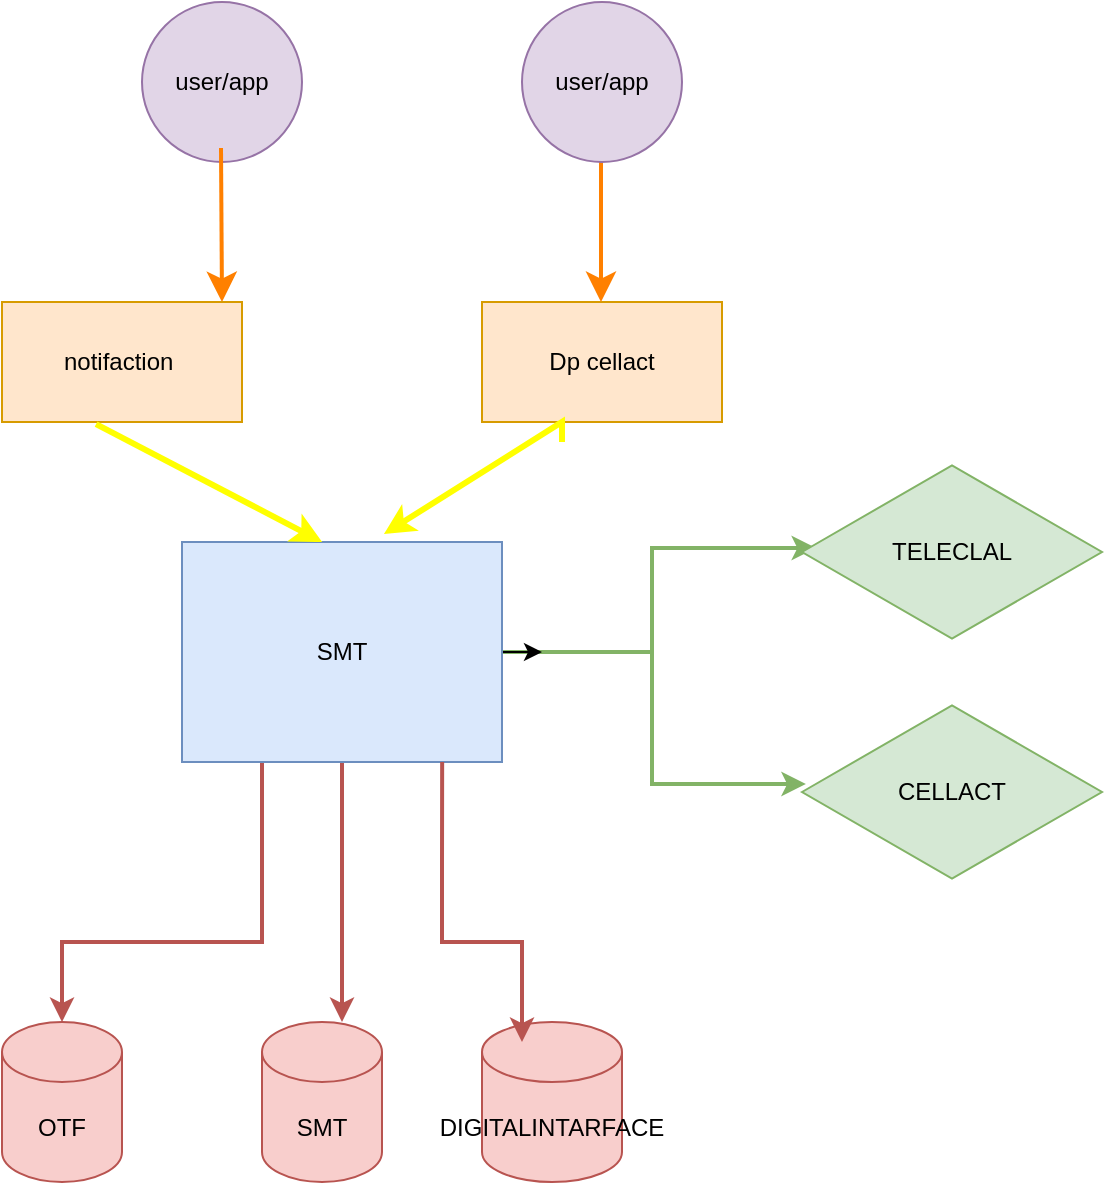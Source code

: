 <mxfile version="21.6.3" type="github">
  <diagram name="Page-1" id="95--sY8yAdwYbielUEyg">
    <mxGraphModel dx="1434" dy="715" grid="1" gridSize="10" guides="1" tooltips="1" connect="1" arrows="1" fold="1" page="1" pageScale="1" pageWidth="850" pageHeight="1100" math="0" shadow="0">
      <root>
        <mxCell id="0" />
        <mxCell id="1" parent="0" />
        <mxCell id="pFWHPeErsgqON0AWnopj-1" value="OTF" style="shape=cylinder3;whiteSpace=wrap;html=1;boundedLbl=1;backgroundOutline=1;size=15;fillColor=#f8cecc;strokeColor=#b85450;" vertex="1" parent="1">
          <mxGeometry x="220" y="520" width="60" height="80" as="geometry" />
        </mxCell>
        <mxCell id="pFWHPeErsgqON0AWnopj-7" value="user/app" style="ellipse;whiteSpace=wrap;html=1;aspect=fixed;fillColor=#e1d5e7;strokeColor=#9673a6;" vertex="1" parent="1">
          <mxGeometry x="290" y="10" width="80" height="80" as="geometry" />
        </mxCell>
        <mxCell id="pFWHPeErsgqON0AWnopj-9" value="" style="endArrow=classic;html=1;rounded=0;strokeColor=#FF8000;endSize=9;verticalAlign=bottom;strokeWidth=2;" edge="1" parent="1">
          <mxGeometry width="50" height="50" relative="1" as="geometry">
            <mxPoint x="329.5" y="83" as="sourcePoint" />
            <mxPoint x="330" y="160" as="targetPoint" />
            <Array as="points" />
          </mxGeometry>
        </mxCell>
        <mxCell id="pFWHPeErsgqON0AWnopj-10" value="notifaction&amp;nbsp;" style="rounded=0;whiteSpace=wrap;html=1;fillColor=#ffe6cc;strokeColor=#d79b00;" vertex="1" parent="1">
          <mxGeometry x="220" y="160" width="120" height="60" as="geometry" />
        </mxCell>
        <mxCell id="pFWHPeErsgqON0AWnopj-11" value="Dp cellact" style="rounded=0;whiteSpace=wrap;html=1;fillColor=#ffe6cc;strokeColor=#d79b00;" vertex="1" parent="1">
          <mxGeometry x="460" y="160" width="120" height="60" as="geometry" />
        </mxCell>
        <mxCell id="pFWHPeErsgqON0AWnopj-12" value="" style="endArrow=classic;html=1;rounded=0;strokeColor=#FF8000;endSize=9;verticalAlign=bottom;strokeWidth=2;" edge="1" parent="1">
          <mxGeometry width="50" height="50" relative="1" as="geometry">
            <mxPoint x="519.5" y="90" as="sourcePoint" />
            <mxPoint x="519.5" y="160" as="targetPoint" />
            <Array as="points">
              <mxPoint x="519.5" y="140" />
            </Array>
          </mxGeometry>
        </mxCell>
        <mxCell id="pFWHPeErsgqON0AWnopj-31" style="edgeStyle=orthogonalEdgeStyle;rounded=0;orthogonalLoop=1;jettySize=auto;html=1;entryX=0.013;entryY=0.456;entryDx=0;entryDy=0;entryPerimeter=0;fillColor=#d5e8d4;gradientColor=#97d077;strokeColor=#82b366;strokeWidth=2;" edge="1" parent="1" source="pFWHPeErsgqON0AWnopj-13" target="pFWHPeErsgqON0AWnopj-29">
          <mxGeometry relative="1" as="geometry" />
        </mxCell>
        <mxCell id="pFWHPeErsgqON0AWnopj-32" style="edgeStyle=orthogonalEdgeStyle;rounded=0;orthogonalLoop=1;jettySize=auto;html=1;entryX=0.047;entryY=0.478;entryDx=0;entryDy=0;entryPerimeter=0;fillColor=#d5e8d4;gradientColor=#97d077;strokeColor=#82b366;strokeWidth=2;" edge="1" parent="1" source="pFWHPeErsgqON0AWnopj-13" target="pFWHPeErsgqON0AWnopj-28">
          <mxGeometry relative="1" as="geometry" />
        </mxCell>
        <mxCell id="pFWHPeErsgqON0AWnopj-33" style="edgeStyle=orthogonalEdgeStyle;rounded=0;orthogonalLoop=1;jettySize=auto;html=1;exitX=0.25;exitY=1;exitDx=0;exitDy=0;entryX=0.5;entryY=0;entryDx=0;entryDy=0;entryPerimeter=0;fillColor=#f8cecc;gradientColor=#ea6b66;strokeColor=#b85450;strokeWidth=2;" edge="1" parent="1" source="pFWHPeErsgqON0AWnopj-13" target="pFWHPeErsgqON0AWnopj-1">
          <mxGeometry relative="1" as="geometry">
            <mxPoint x="230" y="500" as="targetPoint" />
            <Array as="points">
              <mxPoint x="350" y="480" />
              <mxPoint x="250" y="480" />
            </Array>
          </mxGeometry>
        </mxCell>
        <mxCell id="pFWHPeErsgqON0AWnopj-34" style="edgeStyle=orthogonalEdgeStyle;rounded=0;orthogonalLoop=1;jettySize=auto;html=1;exitX=0.5;exitY=1;exitDx=0;exitDy=0;fillColor=#f8cecc;gradientColor=#ea6b66;strokeColor=#b85450;strokeWidth=2;" edge="1" parent="1" source="pFWHPeErsgqON0AWnopj-13" target="pFWHPeErsgqON0AWnopj-21">
          <mxGeometry relative="1" as="geometry">
            <Array as="points">
              <mxPoint x="390" y="490" />
              <mxPoint x="390" y="490" />
            </Array>
          </mxGeometry>
        </mxCell>
        <mxCell id="pFWHPeErsgqON0AWnopj-40" style="edgeStyle=orthogonalEdgeStyle;rounded=0;orthogonalLoop=1;jettySize=auto;html=1;" edge="1" parent="1" source="pFWHPeErsgqON0AWnopj-13">
          <mxGeometry relative="1" as="geometry">
            <mxPoint x="490" y="335" as="targetPoint" />
          </mxGeometry>
        </mxCell>
        <mxCell id="pFWHPeErsgqON0AWnopj-13" value="SMT" style="rounded=0;whiteSpace=wrap;html=1;fillColor=#dae8fc;strokeColor=#6c8ebf;" vertex="1" parent="1">
          <mxGeometry x="310" y="280" width="160" height="110" as="geometry" />
        </mxCell>
        <mxCell id="pFWHPeErsgqON0AWnopj-15" value="" style="endArrow=classic;html=1;rounded=0;exitX=0.392;exitY=1.017;exitDx=0;exitDy=0;exitPerimeter=0;entryX=0.438;entryY=0;entryDx=0;entryDy=0;entryPerimeter=0;strokeWidth=3;strokeColor=#FFFF00;" edge="1" parent="1" source="pFWHPeErsgqON0AWnopj-10" target="pFWHPeErsgqON0AWnopj-13">
          <mxGeometry width="50" height="50" relative="1" as="geometry">
            <mxPoint x="290" y="300" as="sourcePoint" />
            <mxPoint x="340" y="250" as="targetPoint" />
          </mxGeometry>
        </mxCell>
        <mxCell id="pFWHPeErsgqON0AWnopj-16" value="user/app" style="ellipse;whiteSpace=wrap;html=1;aspect=fixed;fillColor=#e1d5e7;strokeColor=#9673a6;" vertex="1" parent="1">
          <mxGeometry x="480" y="10" width="80" height="80" as="geometry" />
        </mxCell>
        <mxCell id="pFWHPeErsgqON0AWnopj-17" value="" style="endArrow=classic;html=1;rounded=0;entryX=0.631;entryY=-0.036;entryDx=0;entryDy=0;entryPerimeter=0;strokeWidth=3;strokeColor=#FFFF00;" edge="1" parent="1" target="pFWHPeErsgqON0AWnopj-13">
          <mxGeometry width="50" height="50" relative="1" as="geometry">
            <mxPoint x="500" y="230" as="sourcePoint" />
            <mxPoint x="470" y="250" as="targetPoint" />
            <Array as="points">
              <mxPoint x="500" y="220" />
            </Array>
          </mxGeometry>
        </mxCell>
        <mxCell id="pFWHPeErsgqON0AWnopj-20" value="DIGITALINTARFACE" style="shape=cylinder3;whiteSpace=wrap;html=1;boundedLbl=1;backgroundOutline=1;size=15;fillColor=#f8cecc;strokeColor=#b85450;" vertex="1" parent="1">
          <mxGeometry x="460" y="520" width="70" height="80" as="geometry" />
        </mxCell>
        <mxCell id="pFWHPeErsgqON0AWnopj-21" value="SMT" style="shape=cylinder3;whiteSpace=wrap;html=1;boundedLbl=1;backgroundOutline=1;size=15;fillColor=#f8cecc;strokeColor=#b85450;" vertex="1" parent="1">
          <mxGeometry x="350" y="520" width="60" height="80" as="geometry" />
        </mxCell>
        <mxCell id="pFWHPeErsgqON0AWnopj-28" value="TELECLAL" style="html=1;whiteSpace=wrap;aspect=fixed;shape=isoRectangle;fillColor=#d5e8d4;strokeColor=#82b366;" vertex="1" parent="1">
          <mxGeometry x="620" y="240" width="150" height="90" as="geometry" />
        </mxCell>
        <mxCell id="pFWHPeErsgqON0AWnopj-29" value="CELLACT" style="html=1;whiteSpace=wrap;aspect=fixed;shape=isoRectangle;fillColor=#d5e8d4;strokeColor=#82b366;" vertex="1" parent="1">
          <mxGeometry x="620" y="360" width="150" height="90" as="geometry" />
        </mxCell>
        <mxCell id="pFWHPeErsgqON0AWnopj-39" value="" style="endArrow=classic;html=1;rounded=0;exitX=0.813;exitY=1;exitDx=0;exitDy=0;exitPerimeter=0;fillColor=#f8cecc;strokeColor=#b85450;gradientColor=#ea6b66;strokeWidth=2;" edge="1" parent="1" source="pFWHPeErsgqON0AWnopj-13">
          <mxGeometry width="50" height="50" relative="1" as="geometry">
            <mxPoint x="440" y="420" as="sourcePoint" />
            <mxPoint x="480" y="530" as="targetPoint" />
            <Array as="points">
              <mxPoint x="440" y="440" />
              <mxPoint x="440" y="480" />
              <mxPoint x="480" y="480" />
            </Array>
          </mxGeometry>
        </mxCell>
      </root>
    </mxGraphModel>
  </diagram>
</mxfile>
